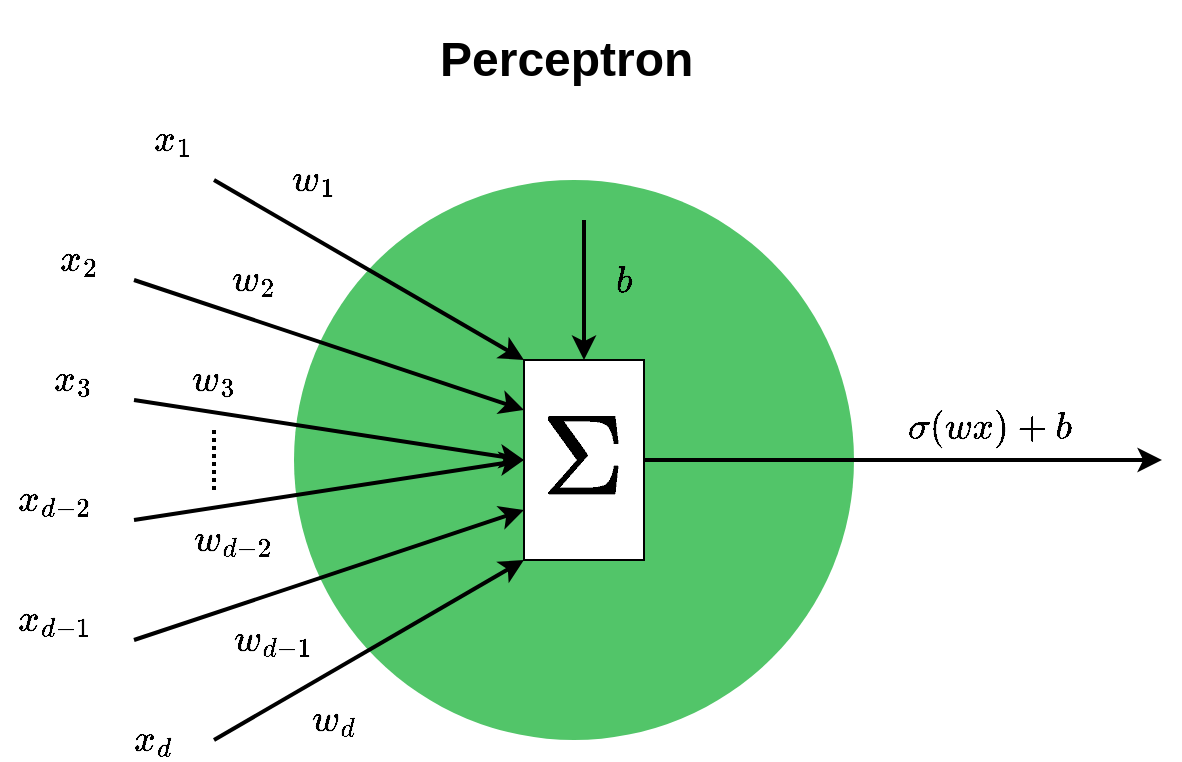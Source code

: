 <mxfile version="12.7.9" type="device"><diagram id="zCyufz9kz_MA2-ToB5-t" name="Page-1"><mxGraphModel dx="1375" dy="906" grid="0" gridSize="10" guides="1" tooltips="1" connect="1" arrows="1" fold="1" page="1" pageScale="1" pageWidth="850" pageHeight="1100" math="1" shadow="0"><root><mxCell id="0"/><mxCell id="1" parent="0"/><mxCell id="BtMd25OnfkIzJlQ_ajjk-2" value="" style="ellipse;whiteSpace=wrap;html=1;aspect=fixed;fillColor=#52C569;strokeColor=none;fontColor=#ffffff;" vertex="1" parent="1"><mxGeometry x="280" y="240" width="280" height="280" as="geometry"/></mxCell><mxCell id="BtMd25OnfkIzJlQ_ajjk-3" value="&lt;font style=&quot;font-size: 48px&quot;&gt;$$\Sigma$$&lt;/font&gt;" style="rounded=0;whiteSpace=wrap;html=1;gradientColor=none;labelBackgroundColor=none;" vertex="1" parent="1"><mxGeometry x="395" y="330" width="60" height="100" as="geometry"/></mxCell><mxCell id="BtMd25OnfkIzJlQ_ajjk-5" value="" style="endArrow=classic;html=1;strokeWidth=2;entryX=0;entryY=1;entryDx=0;entryDy=0;" edge="1" parent="1" target="BtMd25OnfkIzJlQ_ajjk-3"><mxGeometry width="50" height="50" relative="1" as="geometry"><mxPoint x="240" y="520" as="sourcePoint"/><mxPoint x="370" y="450" as="targetPoint"/></mxGeometry></mxCell><mxCell id="BtMd25OnfkIzJlQ_ajjk-7" value="" style="endArrow=classic;html=1;entryX=0;entryY=0;entryDx=0;entryDy=0;strokeWidth=2;" edge="1" parent="1" target="BtMd25OnfkIzJlQ_ajjk-3"><mxGeometry width="50" height="50" relative="1" as="geometry"><mxPoint x="240" y="240" as="sourcePoint"/><mxPoint x="330" y="320" as="targetPoint"/></mxGeometry></mxCell><mxCell id="BtMd25OnfkIzJlQ_ajjk-8" value="" style="endArrow=classic;html=1;strokeWidth=2;entryX=0;entryY=0.5;entryDx=0;entryDy=0;" edge="1" parent="1" target="BtMd25OnfkIzJlQ_ajjk-3"><mxGeometry width="50" height="50" relative="1" as="geometry"><mxPoint x="200" y="410" as="sourcePoint"/><mxPoint x="330" y="410" as="targetPoint"/></mxGeometry></mxCell><mxCell id="BtMd25OnfkIzJlQ_ajjk-9" value="" style="endArrow=classic;html=1;strokeWidth=2;entryX=0;entryY=0.5;entryDx=0;entryDy=0;" edge="1" parent="1" target="BtMd25OnfkIzJlQ_ajjk-3"><mxGeometry width="50" height="50" relative="1" as="geometry"><mxPoint x="200" y="350" as="sourcePoint"/><mxPoint x="330" y="350" as="targetPoint"/></mxGeometry></mxCell><mxCell id="BtMd25OnfkIzJlQ_ajjk-11" value="" style="endArrow=none;dashed=1;html=1;strokeWidth=2;dashPattern=1 1;fontSize=16;" edge="1" parent="1"><mxGeometry width="50" height="50" relative="1" as="geometry"><mxPoint x="240" y="395" as="sourcePoint"/><mxPoint x="240" y="365" as="targetPoint"/></mxGeometry></mxCell><mxCell id="BtMd25OnfkIzJlQ_ajjk-12" value="" style="endArrow=classic;html=1;strokeWidth=2;entryX=0;entryY=0.25;entryDx=0;entryDy=0;" edge="1" parent="1" target="BtMd25OnfkIzJlQ_ajjk-3"><mxGeometry width="50" height="50" relative="1" as="geometry"><mxPoint x="200" y="290" as="sourcePoint"/><mxPoint x="330" y="340" as="targetPoint"/></mxGeometry></mxCell><mxCell id="BtMd25OnfkIzJlQ_ajjk-13" value="" style="endArrow=classic;html=1;strokeWidth=2;entryX=0;entryY=0.75;entryDx=0;entryDy=0;" edge="1" parent="1" target="BtMd25OnfkIzJlQ_ajjk-3"><mxGeometry width="50" height="50" relative="1" as="geometry"><mxPoint x="200" y="470" as="sourcePoint"/><mxPoint x="330" y="420" as="targetPoint"/></mxGeometry></mxCell><mxCell id="BtMd25OnfkIzJlQ_ajjk-17" value="" style="endArrow=classic;html=1;strokeWidth=2;exitX=1;exitY=0.5;exitDx=0;exitDy=0;" edge="1" parent="1" source="BtMd25OnfkIzJlQ_ajjk-3"><mxGeometry width="50" height="50" relative="1" as="geometry"><mxPoint x="520" y="390" as="sourcePoint"/><mxPoint x="714" y="380" as="targetPoint"/></mxGeometry></mxCell><mxCell id="BtMd25OnfkIzJlQ_ajjk-18" value="&lt;font style=&quot;font-size: 16px&quot;&gt;$$x_1$$&lt;/font&gt;" style="text;html=1;strokeColor=none;fillColor=none;align=center;verticalAlign=middle;whiteSpace=wrap;rounded=0;labelBackgroundColor=none;fontSize=16;" vertex="1" parent="1"><mxGeometry x="200" y="210" width="40" height="20" as="geometry"/></mxCell><mxCell id="BtMd25OnfkIzJlQ_ajjk-20" value="$$x_2$$" style="text;html=1;strokeColor=none;fillColor=none;align=center;verticalAlign=middle;whiteSpace=wrap;rounded=0;labelBackgroundColor=none;fontSize=16;" vertex="1" parent="1"><mxGeometry x="153" y="270" width="40" height="20" as="geometry"/></mxCell><mxCell id="BtMd25OnfkIzJlQ_ajjk-21" value="$$x_3$$" style="text;html=1;strokeColor=none;fillColor=none;align=center;verticalAlign=middle;whiteSpace=wrap;rounded=0;labelBackgroundColor=none;fontSize=16;" vertex="1" parent="1"><mxGeometry x="150" y="330" width="40" height="20" as="geometry"/></mxCell><mxCell id="BtMd25OnfkIzJlQ_ajjk-25" value="$$x_{d-2}$$" style="text;html=1;strokeColor=none;fillColor=none;align=center;verticalAlign=middle;whiteSpace=wrap;rounded=0;labelBackgroundColor=none;fontSize=16;" vertex="1" parent="1"><mxGeometry x="140" y="390" width="40" height="20" as="geometry"/></mxCell><mxCell id="BtMd25OnfkIzJlQ_ajjk-27" value="$$x_{d-1}$$" style="text;html=1;strokeColor=none;fillColor=none;align=center;verticalAlign=middle;whiteSpace=wrap;rounded=0;labelBackgroundColor=none;fontSize=16;" vertex="1" parent="1"><mxGeometry x="140" y="450" width="40" height="20" as="geometry"/></mxCell><mxCell id="BtMd25OnfkIzJlQ_ajjk-28" value="$$x_d$$" style="text;html=1;strokeColor=none;fillColor=none;align=center;verticalAlign=middle;whiteSpace=wrap;rounded=0;labelBackgroundColor=none;fontSize=16;" vertex="1" parent="1"><mxGeometry x="190" y="510" width="40" height="20" as="geometry"/></mxCell><mxCell id="BtMd25OnfkIzJlQ_ajjk-29" value="$$w_1$$" style="text;html=1;strokeColor=none;fillColor=none;align=center;verticalAlign=middle;whiteSpace=wrap;rounded=0;labelBackgroundColor=none;fontSize=16;" vertex="1" parent="1"><mxGeometry x="270" y="230" width="40" height="20" as="geometry"/></mxCell><mxCell id="BtMd25OnfkIzJlQ_ajjk-30" value="$$w_2$$" style="text;html=1;strokeColor=none;fillColor=none;align=center;verticalAlign=middle;whiteSpace=wrap;rounded=0;labelBackgroundColor=none;fontSize=16;" vertex="1" parent="1"><mxGeometry x="240" y="280" width="40" height="20" as="geometry"/></mxCell><mxCell id="BtMd25OnfkIzJlQ_ajjk-31" value="$$w_3$$" style="text;html=1;strokeColor=none;fillColor=none;align=center;verticalAlign=middle;whiteSpace=wrap;rounded=0;labelBackgroundColor=none;fontSize=16;" vertex="1" parent="1"><mxGeometry x="220" y="330" width="40" height="20" as="geometry"/></mxCell><mxCell id="BtMd25OnfkIzJlQ_ajjk-32" value="$$w_{d-2}$$" style="text;html=1;strokeColor=none;fillColor=none;align=center;verticalAlign=middle;whiteSpace=wrap;rounded=0;labelBackgroundColor=none;fontSize=16;" vertex="1" parent="1"><mxGeometry x="230" y="410" width="40" height="20" as="geometry"/></mxCell><mxCell id="BtMd25OnfkIzJlQ_ajjk-33" value="&lt;div&gt;$$w_{d-1}$$&lt;/div&gt;" style="text;html=1;strokeColor=none;fillColor=none;align=center;verticalAlign=middle;whiteSpace=wrap;rounded=0;labelBackgroundColor=none;fontSize=16;" vertex="1" parent="1"><mxGeometry x="250" y="460" width="40" height="20" as="geometry"/></mxCell><mxCell id="BtMd25OnfkIzJlQ_ajjk-34" value="$$w_d$$" style="text;html=1;strokeColor=none;fillColor=none;align=center;verticalAlign=middle;whiteSpace=wrap;rounded=0;labelBackgroundColor=none;fontSize=16;" vertex="1" parent="1"><mxGeometry x="280" y="500" width="40" height="20" as="geometry"/></mxCell><mxCell id="BtMd25OnfkIzJlQ_ajjk-37" value="&lt;h1 style=&quot;font-size: 24px;&quot;&gt;&lt;font style=&quot;font-size: 24px;&quot;&gt;Perceptron&lt;br style=&quot;font-size: 24px;&quot;&gt;&lt;/font&gt;&lt;/h1&gt;&lt;p style=&quot;font-size: 24px;&quot;&gt;&lt;font style=&quot;font-size: 24px;&quot;&gt;&lt;br style=&quot;font-size: 24px;&quot;&gt;&lt;/font&gt;&lt;/p&gt;" style="text;html=1;strokeColor=none;fillColor=none;spacing=5;spacingTop=-20;whiteSpace=wrap;overflow=hidden;rounded=0;labelBackgroundColor=none;fontSize=24;" vertex="1" parent="1"><mxGeometry x="348" y="160" width="154" height="42" as="geometry"/></mxCell><mxCell id="BtMd25OnfkIzJlQ_ajjk-39" value="&lt;div style=&quot;font-size: 16px;&quot;&gt;&lt;font style=&quot;font-size: 16px;&quot;&gt;$$\sigma(wx)+b$$&lt;/font&gt;&lt;/div&gt;" style="text;html=1;strokeColor=none;fillColor=none;align=center;verticalAlign=middle;whiteSpace=wrap;rounded=0;labelBackgroundColor=none;fontSize=16;" vertex="1" parent="1"><mxGeometry x="550" y="345" width="156" height="38" as="geometry"/></mxCell><mxCell id="BtMd25OnfkIzJlQ_ajjk-42" value="" style="endArrow=classic;html=1;strokeWidth=2;fontSize=32;entryX=0.5;entryY=0;entryDx=0;entryDy=0;" edge="1" parent="1" target="BtMd25OnfkIzJlQ_ajjk-3"><mxGeometry width="50" height="50" relative="1" as="geometry"><mxPoint x="425" y="260" as="sourcePoint"/><mxPoint x="585" y="320" as="targetPoint"/></mxGeometry></mxCell><mxCell id="BtMd25OnfkIzJlQ_ajjk-43" value="$$b$$" style="text;html=1;strokeColor=none;fillColor=none;align=center;verticalAlign=middle;whiteSpace=wrap;rounded=0;labelBackgroundColor=none;fontSize=16;" vertex="1" parent="1"><mxGeometry x="425" y="280" width="40" height="20" as="geometry"/></mxCell></root></mxGraphModel></diagram></mxfile>